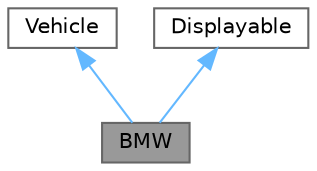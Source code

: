digraph "BMW"
{
 // LATEX_PDF_SIZE
  bgcolor="transparent";
  edge [fontname=Helvetica,fontsize=10,labelfontname=Helvetica,labelfontsize=10];
  node [fontname=Helvetica,fontsize=10,shape=box,height=0.2,width=0.4];
  Node1 [id="Node000001",label="BMW",height=0.2,width=0.4,color="gray40", fillcolor="grey60", style="filled", fontcolor="black",tooltip="BMW Class defining the BMW functions."];
  Node2 -> Node1 [id="edge1_Node000001_Node000002",dir="back",color="steelblue1",style="solid",tooltip=" "];
  Node2 [id="Node000002",label="Vehicle",height=0.2,width=0.4,color="gray40", fillcolor="white", style="filled",URL="$class_vehicle.html",tooltip="Vehicle Abstract Class."];
  Node3 -> Node1 [id="edge2_Node000001_Node000003",dir="back",color="steelblue1",style="solid",tooltip=" "];
  Node3 [id="Node000003",label="Displayable",height=0.2,width=0.4,color="gray40", fillcolor="white", style="filled",URL="$class_displayable.html",tooltip="Displayable Abstract Class."];
}
